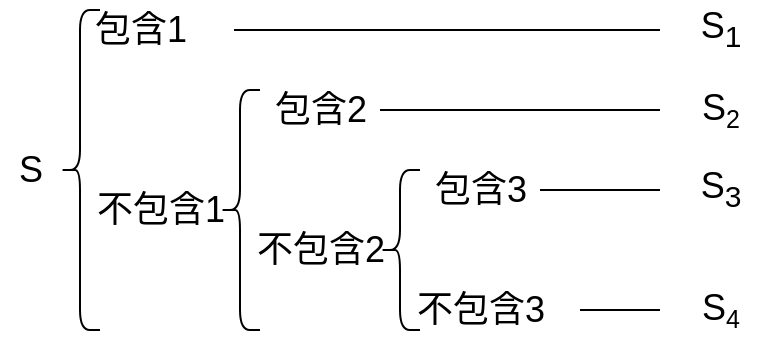 <mxfile><diagram id="HmrhCPMU0FoPUkwYz5Mq" name="第 1 页"><mxGraphModel dx="989" dy="782" grid="1" gridSize="10" guides="1" tooltips="1" connect="1" arrows="1" fold="1" page="1" pageScale="1" pageWidth="827" pageHeight="1169" math="0" shadow="0"><root><mxCell id="0"/><mxCell id="1" parent="0"/><mxCell id="42" value="" style="group" parent="1" vertex="1" connectable="0"><mxGeometry x="230" y="275" width="380" height="170" as="geometry"/></mxCell><mxCell id="2" value="" style="shape=curlyBracket;whiteSpace=wrap;html=1;rounded=1;" parent="42" vertex="1"><mxGeometry x="30" y="5" width="20" height="160" as="geometry"/></mxCell><mxCell id="9" value="&lt;font style=&quot;font-size: 18px&quot;&gt;不包含1&lt;/font&gt;" style="text;html=1;resizable=0;autosize=1;align=center;verticalAlign=middle;points=[];fillColor=none;strokeColor=none;rounded=0;" parent="42" vertex="1"><mxGeometry x="40" y="95" width="80" height="20" as="geometry"/></mxCell><mxCell id="11" value="&lt;font style=&quot;font-size: 18px&quot;&gt;包含1&lt;/font&gt;" style="text;html=1;resizable=0;autosize=1;align=center;verticalAlign=middle;points=[];fillColor=none;strokeColor=none;rounded=0;" parent="42" vertex="1"><mxGeometry x="40" y="5" width="60" height="20" as="geometry"/></mxCell><mxCell id="16" value="" style="shape=curlyBracket;whiteSpace=wrap;html=1;rounded=1;" parent="42" vertex="1"><mxGeometry x="110" y="45" width="20" height="120" as="geometry"/></mxCell><mxCell id="19" value="&lt;font style=&quot;font-size: 18px&quot;&gt;包含2&lt;/font&gt;" style="text;html=1;resizable=0;autosize=1;align=center;verticalAlign=middle;points=[];fillColor=none;strokeColor=none;rounded=0;" parent="42" vertex="1"><mxGeometry x="130" y="45" width="60" height="20" as="geometry"/></mxCell><mxCell id="21" value="&lt;font style=&quot;font-size: 18px&quot;&gt;不包含2&lt;/font&gt;" style="text;html=1;resizable=0;autosize=1;align=center;verticalAlign=middle;points=[];fillColor=none;strokeColor=none;rounded=0;" parent="42" vertex="1"><mxGeometry x="120" y="115" width="80" height="20" as="geometry"/></mxCell><mxCell id="22" value="" style="shape=curlyBracket;whiteSpace=wrap;html=1;rounded=1;" parent="42" vertex="1"><mxGeometry x="190" y="85" width="20" height="80" as="geometry"/></mxCell><mxCell id="24" value="&lt;font style=&quot;font-size: 18px&quot;&gt;包含3&lt;/font&gt;" style="text;html=1;resizable=0;autosize=1;align=center;verticalAlign=middle;points=[];fillColor=none;strokeColor=none;rounded=0;" parent="42" vertex="1"><mxGeometry x="210" y="85" width="60" height="20" as="geometry"/></mxCell><mxCell id="27" value="&lt;font style=&quot;font-size: 18px&quot;&gt;不包含3&lt;br&gt;&lt;/font&gt;" style="text;html=1;resizable=0;autosize=1;align=center;verticalAlign=middle;points=[];fillColor=none;strokeColor=none;rounded=0;" parent="42" vertex="1"><mxGeometry x="200" y="145" width="80" height="20" as="geometry"/></mxCell><mxCell id="30" value="&lt;font style=&quot;font-size: 18px&quot;&gt;S&lt;/font&gt;" style="text;html=1;resizable=0;autosize=1;align=center;verticalAlign=middle;points=[];fillColor=none;strokeColor=none;rounded=0;" parent="42" vertex="1"><mxGeometry y="75" width="30" height="20" as="geometry"/></mxCell><mxCell id="34" value="" style="line;strokeWidth=1;html=1;" parent="42" vertex="1"><mxGeometry x="117" y="10" width="213" height="10" as="geometry"/></mxCell><mxCell id="35" value="" style="line;strokeWidth=1;html=1;" parent="42" vertex="1"><mxGeometry x="190" y="50" width="140" height="10" as="geometry"/></mxCell><mxCell id="36" value="" style="line;strokeWidth=1;html=1;" parent="42" vertex="1"><mxGeometry x="270" y="90" width="60" height="10" as="geometry"/></mxCell><mxCell id="37" value="" style="line;strokeWidth=1;html=1;" parent="42" vertex="1"><mxGeometry x="290" y="150" width="40" height="10" as="geometry"/></mxCell><mxCell id="38" value="&lt;font style=&quot;font-size: 18px&quot;&gt;S&lt;sub&gt;1&lt;/sub&gt;&lt;/font&gt;" style="text;html=1;resizable=0;autosize=1;align=center;verticalAlign=middle;points=[];fillColor=none;strokeColor=none;rounded=0;" parent="42" vertex="1"><mxGeometry x="340" width="40" height="30" as="geometry"/></mxCell><mxCell id="39" value="&lt;font style=&quot;font-size: 18px&quot;&gt;S&lt;/font&gt;&lt;font style=&quot;font-size: 15px&quot;&gt;&lt;sub&gt;2&lt;/sub&gt;&lt;/font&gt;" style="text;html=1;resizable=0;autosize=1;align=center;verticalAlign=middle;points=[];fillColor=none;strokeColor=none;rounded=0;" parent="42" vertex="1"><mxGeometry x="345" y="40" width="30" height="30" as="geometry"/></mxCell><mxCell id="40" value="&lt;font style=&quot;font-size: 18px&quot;&gt;&lt;font&gt;S&lt;/font&gt;&lt;font&gt;&lt;sub&gt;3&lt;/sub&gt;&lt;/font&gt;&lt;/font&gt;" style="text;html=1;resizable=0;autosize=1;align=center;verticalAlign=middle;points=[];fillColor=none;strokeColor=none;rounded=0;" parent="42" vertex="1"><mxGeometry x="340" y="80" width="40" height="30" as="geometry"/></mxCell><mxCell id="41" value="&lt;font style=&quot;font-size: 18px&quot;&gt;S&lt;/font&gt;&lt;font style=&quot;font-size: 15px&quot;&gt;&lt;sub&gt;4&lt;/sub&gt;&lt;/font&gt;" style="text;html=1;resizable=0;autosize=1;align=center;verticalAlign=middle;points=[];fillColor=none;strokeColor=none;rounded=0;" parent="42" vertex="1"><mxGeometry x="345" y="140" width="30" height="30" as="geometry"/></mxCell></root></mxGraphModel></diagram></mxfile>